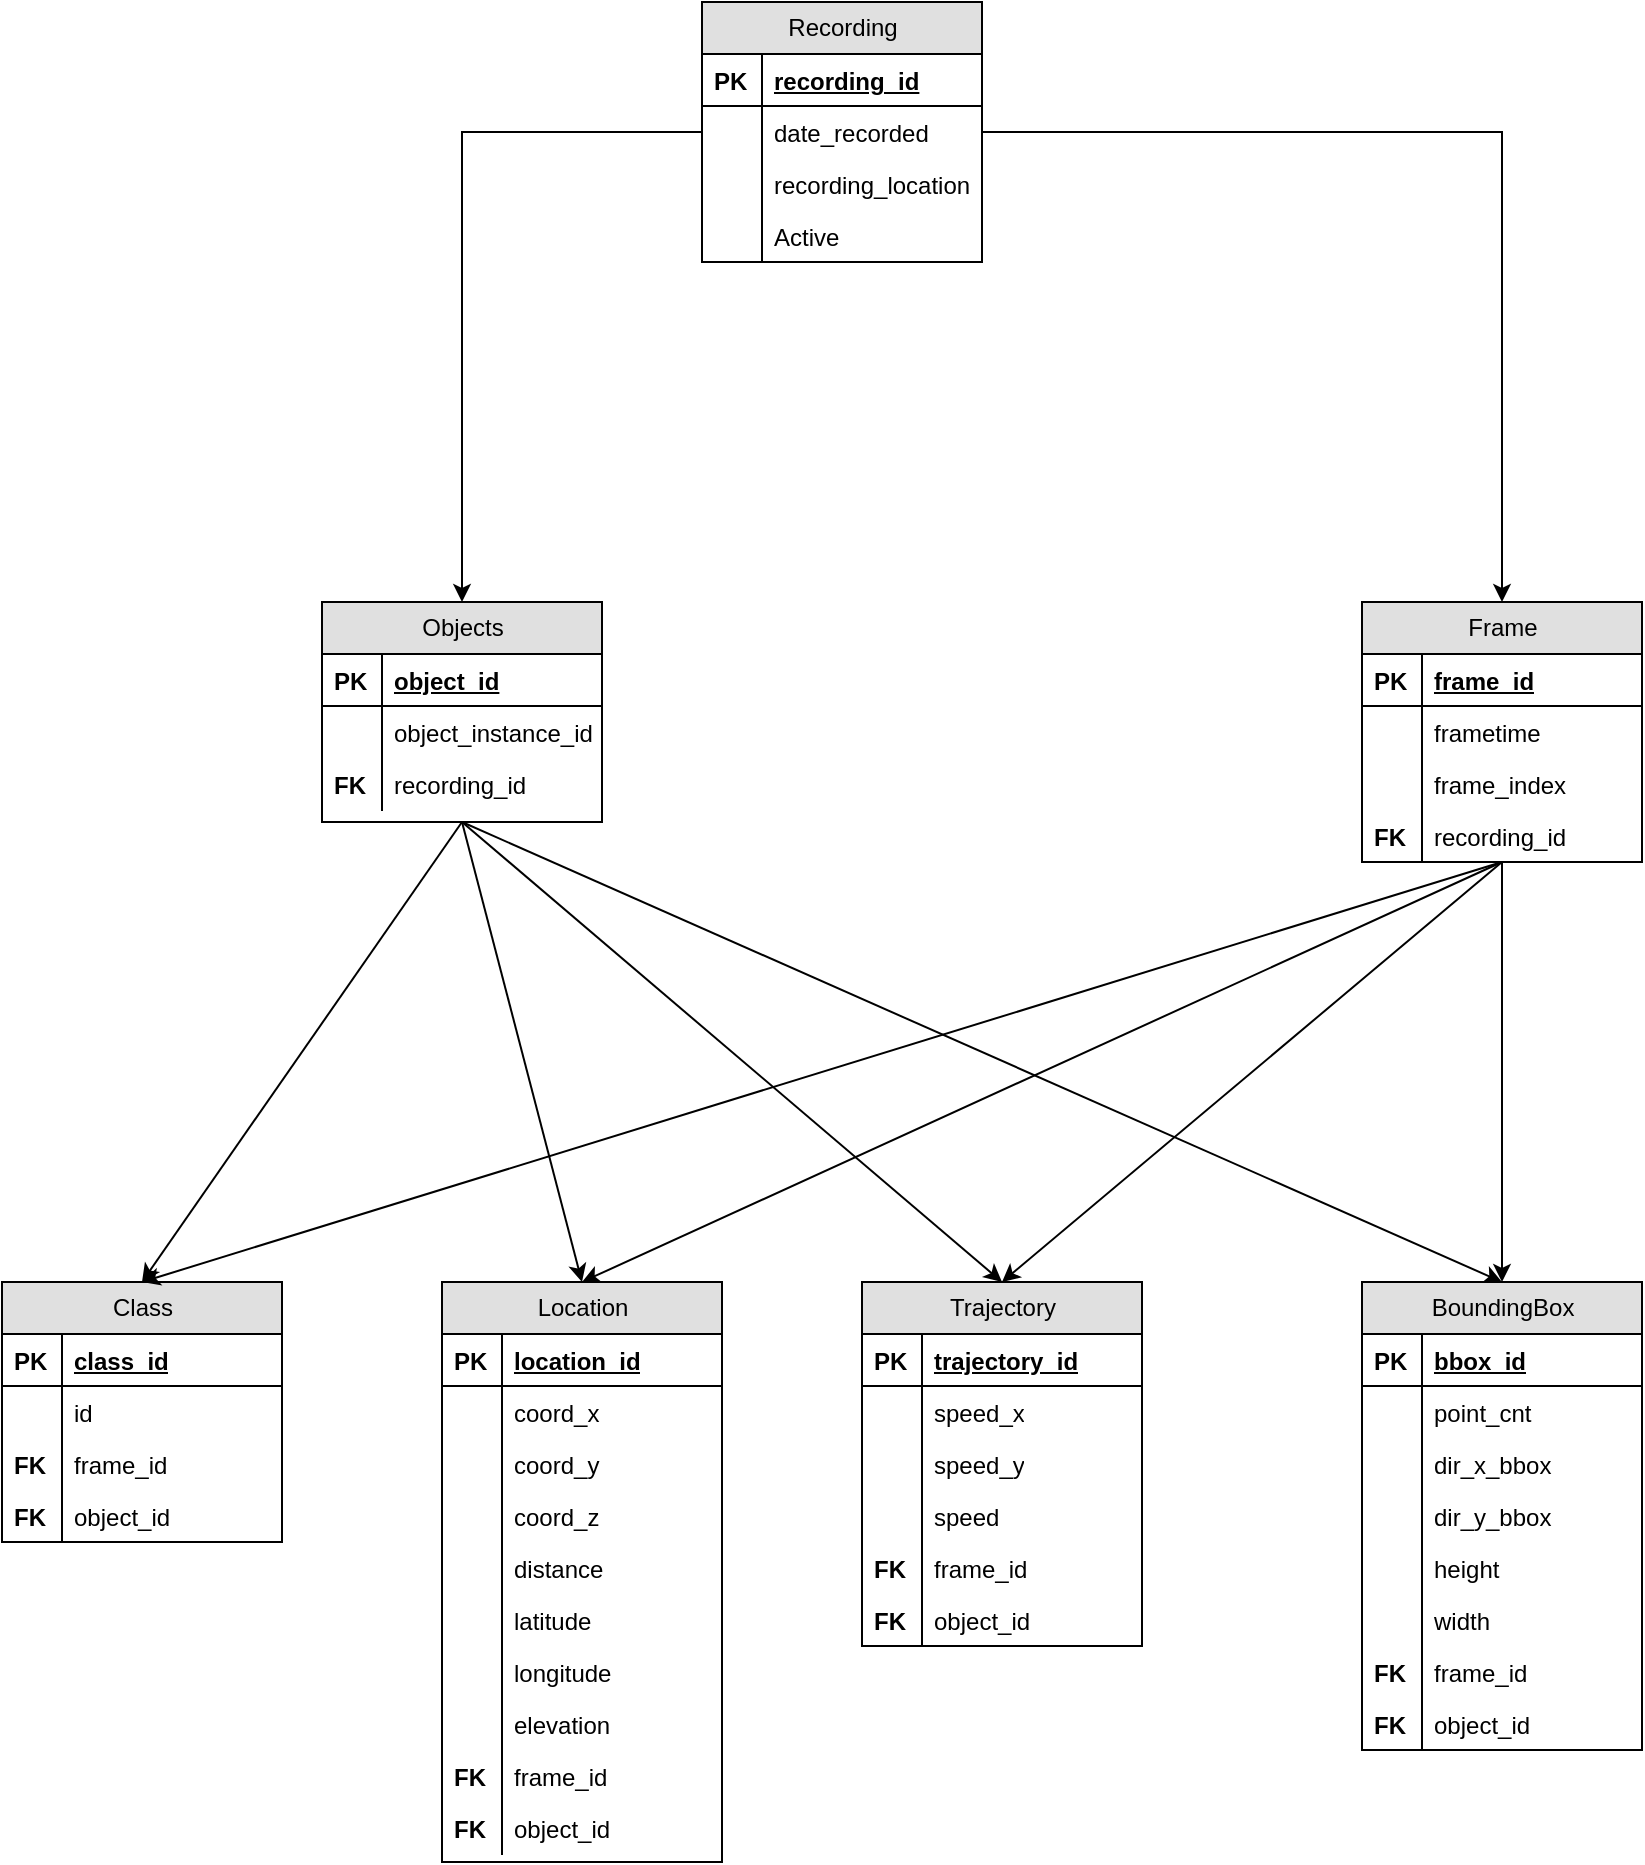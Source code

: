 <mxfile version="17.4.5" type="device"><diagram id="dkJM3e6Ohr8LmsZ9fnVl" name="Page-1"><mxGraphModel dx="2031" dy="1194" grid="1" gridSize="10" guides="1" tooltips="1" connect="1" arrows="1" fold="1" page="1" pageScale="1" pageWidth="850" pageHeight="1100" math="0" shadow="0"><root><mxCell id="0"/><mxCell id="1" parent="0"/><mxCell id="pp4IJXoN7MiJv7KOvclX-106" style="edgeStyle=orthogonalEdgeStyle;rounded=0;orthogonalLoop=1;jettySize=auto;html=1;entryX=0.5;entryY=0;entryDx=0;entryDy=0;" edge="1" parent="1" source="pp4IJXoN7MiJv7KOvclX-1" target="pp4IJXoN7MiJv7KOvclX-21"><mxGeometry relative="1" as="geometry"/></mxCell><mxCell id="pp4IJXoN7MiJv7KOvclX-107" style="edgeStyle=orthogonalEdgeStyle;rounded=0;orthogonalLoop=1;jettySize=auto;html=1;entryX=0.5;entryY=0;entryDx=0;entryDy=0;" edge="1" parent="1" source="pp4IJXoN7MiJv7KOvclX-1" target="pp4IJXoN7MiJv7KOvclX-10"><mxGeometry relative="1" as="geometry"/></mxCell><mxCell id="pp4IJXoN7MiJv7KOvclX-1" value="Recording" style="swimlane;html=1;fontStyle=0;childLayout=stackLayout;horizontal=1;startSize=26;fillColor=#e0e0e0;horizontalStack=0;resizeParent=1;resizeLast=0;collapsible=1;marginBottom=0;swimlaneFillColor=#ffffff;" vertex="1" parent="1"><mxGeometry x="410" y="30" width="140" height="130" as="geometry"/></mxCell><mxCell id="pp4IJXoN7MiJv7KOvclX-2" value="recording_id" style="shape=partialRectangle;top=0;left=0;right=0;bottom=1;html=1;align=left;verticalAlign=top;fillColor=none;spacingLeft=34;spacingRight=4;whiteSpace=wrap;overflow=hidden;rotatable=0;points=[[0,0.5],[1,0.5]];portConstraint=eastwest;dropTarget=0;fontStyle=5" vertex="1" parent="pp4IJXoN7MiJv7KOvclX-1"><mxGeometry y="26" width="140" height="26" as="geometry"/></mxCell><mxCell id="pp4IJXoN7MiJv7KOvclX-3" value="PK" style="shape=partialRectangle;top=0;left=0;bottom=0;html=1;fillColor=none;align=left;verticalAlign=top;spacingLeft=4;spacingRight=4;whiteSpace=wrap;overflow=hidden;rotatable=0;points=[];portConstraint=eastwest;part=1;fontStyle=1" vertex="1" connectable="0" parent="pp4IJXoN7MiJv7KOvclX-2"><mxGeometry width="30" height="26" as="geometry"/></mxCell><mxCell id="pp4IJXoN7MiJv7KOvclX-4" value="date_recorded" style="shape=partialRectangle;top=0;left=0;right=0;bottom=0;html=1;align=left;verticalAlign=top;fillColor=none;spacingLeft=34;spacingRight=4;whiteSpace=wrap;overflow=hidden;rotatable=0;points=[[0,0.5],[1,0.5]];portConstraint=eastwest;dropTarget=0;" vertex="1" parent="pp4IJXoN7MiJv7KOvclX-1"><mxGeometry y="52" width="140" height="26" as="geometry"/></mxCell><mxCell id="pp4IJXoN7MiJv7KOvclX-5" value="" style="shape=partialRectangle;top=0;left=0;bottom=0;html=1;fillColor=none;align=left;verticalAlign=top;spacingLeft=4;spacingRight=4;whiteSpace=wrap;overflow=hidden;rotatable=0;points=[];portConstraint=eastwest;part=1;" vertex="1" connectable="0" parent="pp4IJXoN7MiJv7KOvclX-4"><mxGeometry width="30" height="26" as="geometry"/></mxCell><mxCell id="pp4IJXoN7MiJv7KOvclX-6" value="recording_location" style="shape=partialRectangle;top=0;left=0;right=0;bottom=0;html=1;align=left;verticalAlign=top;fillColor=none;spacingLeft=34;spacingRight=4;whiteSpace=wrap;overflow=hidden;rotatable=0;points=[[0,0.5],[1,0.5]];portConstraint=eastwest;dropTarget=0;" vertex="1" parent="pp4IJXoN7MiJv7KOvclX-1"><mxGeometry y="78" width="140" height="26" as="geometry"/></mxCell><mxCell id="pp4IJXoN7MiJv7KOvclX-7" value="" style="shape=partialRectangle;top=0;left=0;bottom=0;html=1;fillColor=none;align=left;verticalAlign=top;spacingLeft=4;spacingRight=4;whiteSpace=wrap;overflow=hidden;rotatable=0;points=[];portConstraint=eastwest;part=1;" vertex="1" connectable="0" parent="pp4IJXoN7MiJv7KOvclX-6"><mxGeometry width="30" height="26" as="geometry"/></mxCell><mxCell id="pp4IJXoN7MiJv7KOvclX-8" value="Active" style="shape=partialRectangle;top=0;left=0;right=0;bottom=0;html=1;align=left;verticalAlign=top;fillColor=none;spacingLeft=34;spacingRight=4;whiteSpace=wrap;overflow=hidden;rotatable=0;points=[[0,0.5],[1,0.5]];portConstraint=eastwest;dropTarget=0;" vertex="1" parent="pp4IJXoN7MiJv7KOvclX-1"><mxGeometry y="104" width="140" height="26" as="geometry"/></mxCell><mxCell id="pp4IJXoN7MiJv7KOvclX-9" value="" style="shape=partialRectangle;top=0;left=0;bottom=0;html=1;fillColor=none;align=left;verticalAlign=top;spacingLeft=4;spacingRight=4;whiteSpace=wrap;overflow=hidden;rotatable=0;points=[];portConstraint=eastwest;part=1;" vertex="1" connectable="0" parent="pp4IJXoN7MiJv7KOvclX-8"><mxGeometry width="30" height="26" as="geometry"/></mxCell><mxCell id="pp4IJXoN7MiJv7KOvclX-121" style="rounded=0;orthogonalLoop=1;jettySize=auto;html=1;" edge="1" parent="1"><mxGeometry relative="1" as="geometry"><mxPoint x="810" y="460" as="sourcePoint"/><mxPoint x="560" y="670" as="targetPoint"/></mxGeometry></mxCell><mxCell id="pp4IJXoN7MiJv7KOvclX-10" value="Frame" style="swimlane;html=1;fontStyle=0;childLayout=stackLayout;horizontal=1;startSize=26;fillColor=#e0e0e0;horizontalStack=0;resizeParent=1;resizeLast=0;collapsible=1;marginBottom=0;swimlaneFillColor=#ffffff;" vertex="1" parent="1"><mxGeometry x="740" y="330" width="140" height="130" as="geometry"/></mxCell><mxCell id="pp4IJXoN7MiJv7KOvclX-11" value="frame_id" style="shape=partialRectangle;top=0;left=0;right=0;bottom=1;html=1;align=left;verticalAlign=top;fillColor=none;spacingLeft=34;spacingRight=4;whiteSpace=wrap;overflow=hidden;rotatable=0;points=[[0,0.5],[1,0.5]];portConstraint=eastwest;dropTarget=0;fontStyle=5" vertex="1" parent="pp4IJXoN7MiJv7KOvclX-10"><mxGeometry y="26" width="140" height="26" as="geometry"/></mxCell><mxCell id="pp4IJXoN7MiJv7KOvclX-12" value="PK" style="shape=partialRectangle;top=0;left=0;bottom=0;html=1;fillColor=none;align=left;verticalAlign=top;spacingLeft=4;spacingRight=4;whiteSpace=wrap;overflow=hidden;rotatable=0;points=[];portConstraint=eastwest;part=1;fontStyle=1" vertex="1" connectable="0" parent="pp4IJXoN7MiJv7KOvclX-11"><mxGeometry width="30" height="26" as="geometry"/></mxCell><mxCell id="pp4IJXoN7MiJv7KOvclX-13" value="frametime" style="shape=partialRectangle;top=0;left=0;right=0;bottom=0;html=1;align=left;verticalAlign=top;fillColor=none;spacingLeft=34;spacingRight=4;whiteSpace=wrap;overflow=hidden;rotatable=0;points=[[0,0.5],[1,0.5]];portConstraint=eastwest;dropTarget=0;" vertex="1" parent="pp4IJXoN7MiJv7KOvclX-10"><mxGeometry y="52" width="140" height="26" as="geometry"/></mxCell><mxCell id="pp4IJXoN7MiJv7KOvclX-14" value="" style="shape=partialRectangle;top=0;left=0;bottom=0;html=1;fillColor=none;align=left;verticalAlign=top;spacingLeft=4;spacingRight=4;whiteSpace=wrap;overflow=hidden;rotatable=0;points=[];portConstraint=eastwest;part=1;" vertex="1" connectable="0" parent="pp4IJXoN7MiJv7KOvclX-13"><mxGeometry width="30" height="26" as="geometry"/></mxCell><mxCell id="pp4IJXoN7MiJv7KOvclX-17" value="frame_index" style="shape=partialRectangle;top=0;left=0;right=0;bottom=0;html=1;align=left;verticalAlign=top;fillColor=none;spacingLeft=34;spacingRight=4;whiteSpace=wrap;overflow=hidden;rotatable=0;points=[[0,0.5],[1,0.5]];portConstraint=eastwest;dropTarget=0;" vertex="1" parent="pp4IJXoN7MiJv7KOvclX-10"><mxGeometry y="78" width="140" height="26" as="geometry"/></mxCell><mxCell id="pp4IJXoN7MiJv7KOvclX-18" value="" style="shape=partialRectangle;top=0;left=0;bottom=0;html=1;fillColor=none;align=left;verticalAlign=top;spacingLeft=4;spacingRight=4;whiteSpace=wrap;overflow=hidden;rotatable=0;points=[];portConstraint=eastwest;part=1;" vertex="1" connectable="0" parent="pp4IJXoN7MiJv7KOvclX-17"><mxGeometry width="30" height="26" as="geometry"/></mxCell><mxCell id="pp4IJXoN7MiJv7KOvclX-15" value="recording_id" style="shape=partialRectangle;top=0;left=0;right=0;bottom=0;html=1;align=left;verticalAlign=top;fillColor=none;spacingLeft=34;spacingRight=4;whiteSpace=wrap;overflow=hidden;rotatable=0;points=[[0,0.5],[1,0.5]];portConstraint=eastwest;dropTarget=0;" vertex="1" parent="pp4IJXoN7MiJv7KOvclX-10"><mxGeometry y="104" width="140" height="26" as="geometry"/></mxCell><mxCell id="pp4IJXoN7MiJv7KOvclX-16" value="&lt;b&gt;FK&lt;/b&gt;" style="shape=partialRectangle;top=0;left=0;bottom=0;html=1;fillColor=none;align=left;verticalAlign=top;spacingLeft=4;spacingRight=4;whiteSpace=wrap;overflow=hidden;rotatable=0;points=[];portConstraint=eastwest;part=1;" vertex="1" connectable="0" parent="pp4IJXoN7MiJv7KOvclX-15"><mxGeometry width="30" height="26" as="geometry"/></mxCell><mxCell id="pp4IJXoN7MiJv7KOvclX-21" value="Objects" style="swimlane;html=1;fontStyle=0;childLayout=stackLayout;horizontal=1;startSize=26;fillColor=#e0e0e0;horizontalStack=0;resizeParent=1;resizeLast=0;collapsible=1;marginBottom=0;swimlaneFillColor=#ffffff;" vertex="1" parent="1"><mxGeometry x="220" y="330" width="140" height="110" as="geometry"/></mxCell><mxCell id="pp4IJXoN7MiJv7KOvclX-22" value="object_id" style="shape=partialRectangle;top=0;left=0;right=0;bottom=1;html=1;align=left;verticalAlign=top;fillColor=none;spacingLeft=34;spacingRight=4;whiteSpace=wrap;overflow=hidden;rotatable=0;points=[[0,0.5],[1,0.5]];portConstraint=eastwest;dropTarget=0;fontStyle=5" vertex="1" parent="pp4IJXoN7MiJv7KOvclX-21"><mxGeometry y="26" width="140" height="26" as="geometry"/></mxCell><mxCell id="pp4IJXoN7MiJv7KOvclX-23" value="PK" style="shape=partialRectangle;top=0;left=0;bottom=0;html=1;fillColor=none;align=left;verticalAlign=top;spacingLeft=4;spacingRight=4;whiteSpace=wrap;overflow=hidden;rotatable=0;points=[];portConstraint=eastwest;part=1;fontStyle=1" vertex="1" connectable="0" parent="pp4IJXoN7MiJv7KOvclX-22"><mxGeometry width="30" height="26" as="geometry"/></mxCell><mxCell id="pp4IJXoN7MiJv7KOvclX-24" value="object_instance_id" style="shape=partialRectangle;top=0;left=0;right=0;bottom=0;html=1;align=left;verticalAlign=top;fillColor=none;spacingLeft=34;spacingRight=4;whiteSpace=wrap;overflow=hidden;rotatable=0;points=[[0,0.5],[1,0.5]];portConstraint=eastwest;dropTarget=0;" vertex="1" parent="pp4IJXoN7MiJv7KOvclX-21"><mxGeometry y="52" width="140" height="26" as="geometry"/></mxCell><mxCell id="pp4IJXoN7MiJv7KOvclX-25" value="" style="shape=partialRectangle;top=0;left=0;bottom=0;html=1;fillColor=none;align=left;verticalAlign=top;spacingLeft=4;spacingRight=4;whiteSpace=wrap;overflow=hidden;rotatable=0;points=[];portConstraint=eastwest;part=1;" vertex="1" connectable="0" parent="pp4IJXoN7MiJv7KOvclX-24"><mxGeometry width="30" height="26" as="geometry"/></mxCell><mxCell id="pp4IJXoN7MiJv7KOvclX-30" value="recording_id" style="shape=partialRectangle;top=0;left=0;right=0;bottom=0;html=1;align=left;verticalAlign=top;fillColor=none;spacingLeft=34;spacingRight=4;whiteSpace=wrap;overflow=hidden;rotatable=0;points=[[0,0.5],[1,0.5]];portConstraint=eastwest;dropTarget=0;" vertex="1" parent="pp4IJXoN7MiJv7KOvclX-21"><mxGeometry y="78" width="140" height="26" as="geometry"/></mxCell><mxCell id="pp4IJXoN7MiJv7KOvclX-31" value="&lt;b&gt;FK&lt;/b&gt;" style="shape=partialRectangle;top=0;left=0;bottom=0;html=1;fillColor=none;align=left;verticalAlign=top;spacingLeft=4;spacingRight=4;whiteSpace=wrap;overflow=hidden;rotatable=0;points=[];portConstraint=eastwest;part=1;" vertex="1" connectable="0" parent="pp4IJXoN7MiJv7KOvclX-30"><mxGeometry width="30" height="26" as="geometry"/></mxCell><mxCell id="pp4IJXoN7MiJv7KOvclX-32" value="Class" style="swimlane;html=1;fontStyle=0;childLayout=stackLayout;horizontal=1;startSize=26;fillColor=#e0e0e0;horizontalStack=0;resizeParent=1;resizeLast=0;collapsible=1;marginBottom=0;swimlaneFillColor=#ffffff;" vertex="1" parent="1"><mxGeometry x="60" y="670" width="140" height="130" as="geometry"/></mxCell><mxCell id="pp4IJXoN7MiJv7KOvclX-33" value="class_id" style="shape=partialRectangle;top=0;left=0;right=0;bottom=1;html=1;align=left;verticalAlign=top;fillColor=none;spacingLeft=34;spacingRight=4;whiteSpace=wrap;overflow=hidden;rotatable=0;points=[[0,0.5],[1,0.5]];portConstraint=eastwest;dropTarget=0;fontStyle=5" vertex="1" parent="pp4IJXoN7MiJv7KOvclX-32"><mxGeometry y="26" width="140" height="26" as="geometry"/></mxCell><mxCell id="pp4IJXoN7MiJv7KOvclX-34" value="PK" style="shape=partialRectangle;top=0;left=0;bottom=0;html=1;fillColor=none;align=left;verticalAlign=top;spacingLeft=4;spacingRight=4;whiteSpace=wrap;overflow=hidden;rotatable=0;points=[];portConstraint=eastwest;part=1;fontStyle=1" vertex="1" connectable="0" parent="pp4IJXoN7MiJv7KOvclX-33"><mxGeometry width="30" height="26" as="geometry"/></mxCell><mxCell id="pp4IJXoN7MiJv7KOvclX-35" value="id" style="shape=partialRectangle;top=0;left=0;right=0;bottom=0;html=1;align=left;verticalAlign=top;fillColor=none;spacingLeft=34;spacingRight=4;whiteSpace=wrap;overflow=hidden;rotatable=0;points=[[0,0.5],[1,0.5]];portConstraint=eastwest;dropTarget=0;" vertex="1" parent="pp4IJXoN7MiJv7KOvclX-32"><mxGeometry y="52" width="140" height="26" as="geometry"/></mxCell><mxCell id="pp4IJXoN7MiJv7KOvclX-36" value="" style="shape=partialRectangle;top=0;left=0;bottom=0;html=1;fillColor=none;align=left;verticalAlign=top;spacingLeft=4;spacingRight=4;whiteSpace=wrap;overflow=hidden;rotatable=0;points=[];portConstraint=eastwest;part=1;" vertex="1" connectable="0" parent="pp4IJXoN7MiJv7KOvclX-35"><mxGeometry width="30" height="26" as="geometry"/></mxCell><mxCell id="pp4IJXoN7MiJv7KOvclX-39" value="frame_id" style="shape=partialRectangle;top=0;left=0;right=0;bottom=0;html=1;align=left;verticalAlign=top;fillColor=none;spacingLeft=34;spacingRight=4;whiteSpace=wrap;overflow=hidden;rotatable=0;points=[[0,0.5],[1,0.5]];portConstraint=eastwest;dropTarget=0;" vertex="1" parent="pp4IJXoN7MiJv7KOvclX-32"><mxGeometry y="78" width="140" height="26" as="geometry"/></mxCell><mxCell id="pp4IJXoN7MiJv7KOvclX-40" value="&lt;b&gt;FK&lt;/b&gt;" style="shape=partialRectangle;top=0;left=0;bottom=0;html=1;fillColor=none;align=left;verticalAlign=top;spacingLeft=4;spacingRight=4;whiteSpace=wrap;overflow=hidden;rotatable=0;points=[];portConstraint=eastwest;part=1;" vertex="1" connectable="0" parent="pp4IJXoN7MiJv7KOvclX-39"><mxGeometry width="30" height="26" as="geometry"/></mxCell><mxCell id="pp4IJXoN7MiJv7KOvclX-41" value="object_id" style="shape=partialRectangle;top=0;left=0;right=0;bottom=0;html=1;align=left;verticalAlign=top;fillColor=none;spacingLeft=34;spacingRight=4;whiteSpace=wrap;overflow=hidden;rotatable=0;points=[[0,0.5],[1,0.5]];portConstraint=eastwest;dropTarget=0;" vertex="1" parent="pp4IJXoN7MiJv7KOvclX-32"><mxGeometry y="104" width="140" height="26" as="geometry"/></mxCell><mxCell id="pp4IJXoN7MiJv7KOvclX-42" value="&lt;b&gt;FK&lt;/b&gt;" style="shape=partialRectangle;top=0;left=0;bottom=0;html=1;fillColor=none;align=left;verticalAlign=top;spacingLeft=4;spacingRight=4;whiteSpace=wrap;overflow=hidden;rotatable=0;points=[];portConstraint=eastwest;part=1;" vertex="1" connectable="0" parent="pp4IJXoN7MiJv7KOvclX-41"><mxGeometry width="30" height="26" as="geometry"/></mxCell><mxCell id="pp4IJXoN7MiJv7KOvclX-43" value="BoundingBox" style="swimlane;html=1;fontStyle=0;childLayout=stackLayout;horizontal=1;startSize=26;fillColor=#e0e0e0;horizontalStack=0;resizeParent=1;resizeLast=0;collapsible=1;marginBottom=0;swimlaneFillColor=#ffffff;" vertex="1" parent="1"><mxGeometry x="740" y="670" width="140" height="234" as="geometry"/></mxCell><mxCell id="pp4IJXoN7MiJv7KOvclX-44" value="bbox_id" style="shape=partialRectangle;top=0;left=0;right=0;bottom=1;html=1;align=left;verticalAlign=top;fillColor=none;spacingLeft=34;spacingRight=4;whiteSpace=wrap;overflow=hidden;rotatable=0;points=[[0,0.5],[1,0.5]];portConstraint=eastwest;dropTarget=0;fontStyle=5" vertex="1" parent="pp4IJXoN7MiJv7KOvclX-43"><mxGeometry y="26" width="140" height="26" as="geometry"/></mxCell><mxCell id="pp4IJXoN7MiJv7KOvclX-45" value="PK" style="shape=partialRectangle;top=0;left=0;bottom=0;html=1;fillColor=none;align=left;verticalAlign=top;spacingLeft=4;spacingRight=4;whiteSpace=wrap;overflow=hidden;rotatable=0;points=[];portConstraint=eastwest;part=1;fontStyle=1" vertex="1" connectable="0" parent="pp4IJXoN7MiJv7KOvclX-44"><mxGeometry width="30" height="26" as="geometry"/></mxCell><mxCell id="pp4IJXoN7MiJv7KOvclX-52" value="point_cnt" style="shape=partialRectangle;top=0;left=0;right=0;bottom=0;html=1;align=left;verticalAlign=top;fillColor=none;spacingLeft=34;spacingRight=4;whiteSpace=wrap;overflow=hidden;rotatable=0;points=[[0,0.5],[1,0.5]];portConstraint=eastwest;dropTarget=0;" vertex="1" parent="pp4IJXoN7MiJv7KOvclX-43"><mxGeometry y="52" width="140" height="26" as="geometry"/></mxCell><mxCell id="pp4IJXoN7MiJv7KOvclX-53" value="" style="shape=partialRectangle;top=0;left=0;bottom=0;html=1;fillColor=none;align=left;verticalAlign=top;spacingLeft=4;spacingRight=4;whiteSpace=wrap;overflow=hidden;rotatable=0;points=[];portConstraint=eastwest;part=1;" vertex="1" connectable="0" parent="pp4IJXoN7MiJv7KOvclX-52"><mxGeometry width="30" height="26" as="geometry"/></mxCell><mxCell id="pp4IJXoN7MiJv7KOvclX-46" value="dir_x_bbox" style="shape=partialRectangle;top=0;left=0;right=0;bottom=0;html=1;align=left;verticalAlign=top;fillColor=none;spacingLeft=34;spacingRight=4;whiteSpace=wrap;overflow=hidden;rotatable=0;points=[[0,0.5],[1,0.5]];portConstraint=eastwest;dropTarget=0;" vertex="1" parent="pp4IJXoN7MiJv7KOvclX-43"><mxGeometry y="78" width="140" height="26" as="geometry"/></mxCell><mxCell id="pp4IJXoN7MiJv7KOvclX-47" value="" style="shape=partialRectangle;top=0;left=0;bottom=0;html=1;fillColor=none;align=left;verticalAlign=top;spacingLeft=4;spacingRight=4;whiteSpace=wrap;overflow=hidden;rotatable=0;points=[];portConstraint=eastwest;part=1;" vertex="1" connectable="0" parent="pp4IJXoN7MiJv7KOvclX-46"><mxGeometry width="30" height="26" as="geometry"/></mxCell><mxCell id="pp4IJXoN7MiJv7KOvclX-56" value="dir_y_bbox" style="shape=partialRectangle;top=0;left=0;right=0;bottom=0;html=1;align=left;verticalAlign=top;fillColor=none;spacingLeft=34;spacingRight=4;whiteSpace=wrap;overflow=hidden;rotatable=0;points=[[0,0.5],[1,0.5]];portConstraint=eastwest;dropTarget=0;" vertex="1" parent="pp4IJXoN7MiJv7KOvclX-43"><mxGeometry y="104" width="140" height="26" as="geometry"/></mxCell><mxCell id="pp4IJXoN7MiJv7KOvclX-57" value="" style="shape=partialRectangle;top=0;left=0;bottom=0;html=1;fillColor=none;align=left;verticalAlign=top;spacingLeft=4;spacingRight=4;whiteSpace=wrap;overflow=hidden;rotatable=0;points=[];portConstraint=eastwest;part=1;" vertex="1" connectable="0" parent="pp4IJXoN7MiJv7KOvclX-56"><mxGeometry width="30" height="26" as="geometry"/></mxCell><mxCell id="pp4IJXoN7MiJv7KOvclX-58" value="height" style="shape=partialRectangle;top=0;left=0;right=0;bottom=0;html=1;align=left;verticalAlign=top;fillColor=none;spacingLeft=34;spacingRight=4;whiteSpace=wrap;overflow=hidden;rotatable=0;points=[[0,0.5],[1,0.5]];portConstraint=eastwest;dropTarget=0;" vertex="1" parent="pp4IJXoN7MiJv7KOvclX-43"><mxGeometry y="130" width="140" height="26" as="geometry"/></mxCell><mxCell id="pp4IJXoN7MiJv7KOvclX-59" value="" style="shape=partialRectangle;top=0;left=0;bottom=0;html=1;fillColor=none;align=left;verticalAlign=top;spacingLeft=4;spacingRight=4;whiteSpace=wrap;overflow=hidden;rotatable=0;points=[];portConstraint=eastwest;part=1;" vertex="1" connectable="0" parent="pp4IJXoN7MiJv7KOvclX-58"><mxGeometry width="30" height="26" as="geometry"/></mxCell><mxCell id="pp4IJXoN7MiJv7KOvclX-54" value="width" style="shape=partialRectangle;top=0;left=0;right=0;bottom=0;html=1;align=left;verticalAlign=top;fillColor=none;spacingLeft=34;spacingRight=4;whiteSpace=wrap;overflow=hidden;rotatable=0;points=[[0,0.5],[1,0.5]];portConstraint=eastwest;dropTarget=0;" vertex="1" parent="pp4IJXoN7MiJv7KOvclX-43"><mxGeometry y="156" width="140" height="26" as="geometry"/></mxCell><mxCell id="pp4IJXoN7MiJv7KOvclX-55" value="" style="shape=partialRectangle;top=0;left=0;bottom=0;html=1;fillColor=none;align=left;verticalAlign=top;spacingLeft=4;spacingRight=4;whiteSpace=wrap;overflow=hidden;rotatable=0;points=[];portConstraint=eastwest;part=1;" vertex="1" connectable="0" parent="pp4IJXoN7MiJv7KOvclX-54"><mxGeometry width="30" height="26" as="geometry"/></mxCell><mxCell id="pp4IJXoN7MiJv7KOvclX-48" value="frame_id" style="shape=partialRectangle;top=0;left=0;right=0;bottom=0;html=1;align=left;verticalAlign=top;fillColor=none;spacingLeft=34;spacingRight=4;whiteSpace=wrap;overflow=hidden;rotatable=0;points=[[0,0.5],[1,0.5]];portConstraint=eastwest;dropTarget=0;" vertex="1" parent="pp4IJXoN7MiJv7KOvclX-43"><mxGeometry y="182" width="140" height="26" as="geometry"/></mxCell><mxCell id="pp4IJXoN7MiJv7KOvclX-49" value="&lt;b&gt;FK&lt;/b&gt;" style="shape=partialRectangle;top=0;left=0;bottom=0;html=1;fillColor=none;align=left;verticalAlign=top;spacingLeft=4;spacingRight=4;whiteSpace=wrap;overflow=hidden;rotatable=0;points=[];portConstraint=eastwest;part=1;" vertex="1" connectable="0" parent="pp4IJXoN7MiJv7KOvclX-48"><mxGeometry width="30" height="26" as="geometry"/></mxCell><mxCell id="pp4IJXoN7MiJv7KOvclX-50" value="object_id" style="shape=partialRectangle;top=0;left=0;right=0;bottom=0;html=1;align=left;verticalAlign=top;fillColor=none;spacingLeft=34;spacingRight=4;whiteSpace=wrap;overflow=hidden;rotatable=0;points=[[0,0.5],[1,0.5]];portConstraint=eastwest;dropTarget=0;" vertex="1" parent="pp4IJXoN7MiJv7KOvclX-43"><mxGeometry y="208" width="140" height="26" as="geometry"/></mxCell><mxCell id="pp4IJXoN7MiJv7KOvclX-51" value="&lt;b&gt;FK&lt;/b&gt;" style="shape=partialRectangle;top=0;left=0;bottom=0;html=1;fillColor=none;align=left;verticalAlign=top;spacingLeft=4;spacingRight=4;whiteSpace=wrap;overflow=hidden;rotatable=0;points=[];portConstraint=eastwest;part=1;" vertex="1" connectable="0" parent="pp4IJXoN7MiJv7KOvclX-50"><mxGeometry width="30" height="26" as="geometry"/></mxCell><mxCell id="pp4IJXoN7MiJv7KOvclX-60" value="Location" style="swimlane;html=1;fontStyle=0;childLayout=stackLayout;horizontal=1;startSize=26;fillColor=#e0e0e0;horizontalStack=0;resizeParent=1;resizeLast=0;collapsible=1;marginBottom=0;swimlaneFillColor=#ffffff;" vertex="1" parent="1"><mxGeometry x="280" y="670" width="140" height="290" as="geometry"/></mxCell><mxCell id="pp4IJXoN7MiJv7KOvclX-61" value="location_id" style="shape=partialRectangle;top=0;left=0;right=0;bottom=1;html=1;align=left;verticalAlign=top;fillColor=none;spacingLeft=34;spacingRight=4;whiteSpace=wrap;overflow=hidden;rotatable=0;points=[[0,0.5],[1,0.5]];portConstraint=eastwest;dropTarget=0;fontStyle=5" vertex="1" parent="pp4IJXoN7MiJv7KOvclX-60"><mxGeometry y="26" width="140" height="26" as="geometry"/></mxCell><mxCell id="pp4IJXoN7MiJv7KOvclX-62" value="PK" style="shape=partialRectangle;top=0;left=0;bottom=0;html=1;fillColor=none;align=left;verticalAlign=top;spacingLeft=4;spacingRight=4;whiteSpace=wrap;overflow=hidden;rotatable=0;points=[];portConstraint=eastwest;part=1;fontStyle=1" vertex="1" connectable="0" parent="pp4IJXoN7MiJv7KOvclX-61"><mxGeometry width="30" height="26" as="geometry"/></mxCell><mxCell id="pp4IJXoN7MiJv7KOvclX-65" value="coord_x" style="shape=partialRectangle;top=0;left=0;right=0;bottom=0;html=1;align=left;verticalAlign=top;fillColor=none;spacingLeft=34;spacingRight=4;whiteSpace=wrap;overflow=hidden;rotatable=0;points=[[0,0.5],[1,0.5]];portConstraint=eastwest;dropTarget=0;" vertex="1" parent="pp4IJXoN7MiJv7KOvclX-60"><mxGeometry y="52" width="140" height="26" as="geometry"/></mxCell><mxCell id="pp4IJXoN7MiJv7KOvclX-66" value="" style="shape=partialRectangle;top=0;left=0;bottom=0;html=1;fillColor=none;align=left;verticalAlign=top;spacingLeft=4;spacingRight=4;whiteSpace=wrap;overflow=hidden;rotatable=0;points=[];portConstraint=eastwest;part=1;" vertex="1" connectable="0" parent="pp4IJXoN7MiJv7KOvclX-65"><mxGeometry width="30" height="26" as="geometry"/></mxCell><mxCell id="pp4IJXoN7MiJv7KOvclX-67" value="coord_y" style="shape=partialRectangle;top=0;left=0;right=0;bottom=0;html=1;align=left;verticalAlign=top;fillColor=none;spacingLeft=34;spacingRight=4;whiteSpace=wrap;overflow=hidden;rotatable=0;points=[[0,0.5],[1,0.5]];portConstraint=eastwest;dropTarget=0;" vertex="1" parent="pp4IJXoN7MiJv7KOvclX-60"><mxGeometry y="78" width="140" height="26" as="geometry"/></mxCell><mxCell id="pp4IJXoN7MiJv7KOvclX-68" value="" style="shape=partialRectangle;top=0;left=0;bottom=0;html=1;fillColor=none;align=left;verticalAlign=top;spacingLeft=4;spacingRight=4;whiteSpace=wrap;overflow=hidden;rotatable=0;points=[];portConstraint=eastwest;part=1;" vertex="1" connectable="0" parent="pp4IJXoN7MiJv7KOvclX-67"><mxGeometry width="30" height="26" as="geometry"/></mxCell><mxCell id="pp4IJXoN7MiJv7KOvclX-69" value="coord_z" style="shape=partialRectangle;top=0;left=0;right=0;bottom=0;html=1;align=left;verticalAlign=top;fillColor=none;spacingLeft=34;spacingRight=4;whiteSpace=wrap;overflow=hidden;rotatable=0;points=[[0,0.5],[1,0.5]];portConstraint=eastwest;dropTarget=0;" vertex="1" parent="pp4IJXoN7MiJv7KOvclX-60"><mxGeometry y="104" width="140" height="26" as="geometry"/></mxCell><mxCell id="pp4IJXoN7MiJv7KOvclX-70" value="" style="shape=partialRectangle;top=0;left=0;bottom=0;html=1;fillColor=none;align=left;verticalAlign=top;spacingLeft=4;spacingRight=4;whiteSpace=wrap;overflow=hidden;rotatable=0;points=[];portConstraint=eastwest;part=1;" vertex="1" connectable="0" parent="pp4IJXoN7MiJv7KOvclX-69"><mxGeometry width="30" height="26" as="geometry"/></mxCell><mxCell id="pp4IJXoN7MiJv7KOvclX-71" value="distance" style="shape=partialRectangle;top=0;left=0;right=0;bottom=0;html=1;align=left;verticalAlign=top;fillColor=none;spacingLeft=34;spacingRight=4;whiteSpace=wrap;overflow=hidden;rotatable=0;points=[[0,0.5],[1,0.5]];portConstraint=eastwest;dropTarget=0;" vertex="1" parent="pp4IJXoN7MiJv7KOvclX-60"><mxGeometry y="130" width="140" height="26" as="geometry"/></mxCell><mxCell id="pp4IJXoN7MiJv7KOvclX-72" value="" style="shape=partialRectangle;top=0;left=0;bottom=0;html=1;fillColor=none;align=left;verticalAlign=top;spacingLeft=4;spacingRight=4;whiteSpace=wrap;overflow=hidden;rotatable=0;points=[];portConstraint=eastwest;part=1;" vertex="1" connectable="0" parent="pp4IJXoN7MiJv7KOvclX-71"><mxGeometry width="30" height="26" as="geometry"/></mxCell><mxCell id="pp4IJXoN7MiJv7KOvclX-79" value="latitude" style="shape=partialRectangle;top=0;left=0;right=0;bottom=0;html=1;align=left;verticalAlign=top;fillColor=none;spacingLeft=34;spacingRight=4;whiteSpace=wrap;overflow=hidden;rotatable=0;points=[[0,0.5],[1,0.5]];portConstraint=eastwest;dropTarget=0;" vertex="1" parent="pp4IJXoN7MiJv7KOvclX-60"><mxGeometry y="156" width="140" height="26" as="geometry"/></mxCell><mxCell id="pp4IJXoN7MiJv7KOvclX-80" value="" style="shape=partialRectangle;top=0;left=0;bottom=0;html=1;fillColor=none;align=left;verticalAlign=top;spacingLeft=4;spacingRight=4;whiteSpace=wrap;overflow=hidden;rotatable=0;points=[];portConstraint=eastwest;part=1;" vertex="1" connectable="0" parent="pp4IJXoN7MiJv7KOvclX-79"><mxGeometry width="30" height="26" as="geometry"/></mxCell><mxCell id="pp4IJXoN7MiJv7KOvclX-77" value="longitude" style="shape=partialRectangle;top=0;left=0;right=0;bottom=0;html=1;align=left;verticalAlign=top;fillColor=none;spacingLeft=34;spacingRight=4;whiteSpace=wrap;overflow=hidden;rotatable=0;points=[[0,0.5],[1,0.5]];portConstraint=eastwest;dropTarget=0;" vertex="1" parent="pp4IJXoN7MiJv7KOvclX-60"><mxGeometry y="182" width="140" height="26" as="geometry"/></mxCell><mxCell id="pp4IJXoN7MiJv7KOvclX-78" value="" style="shape=partialRectangle;top=0;left=0;bottom=0;html=1;fillColor=none;align=left;verticalAlign=top;spacingLeft=4;spacingRight=4;whiteSpace=wrap;overflow=hidden;rotatable=0;points=[];portConstraint=eastwest;part=1;" vertex="1" connectable="0" parent="pp4IJXoN7MiJv7KOvclX-77"><mxGeometry width="30" height="26" as="geometry"/></mxCell><mxCell id="pp4IJXoN7MiJv7KOvclX-81" value="elevation" style="shape=partialRectangle;top=0;left=0;right=0;bottom=0;html=1;align=left;verticalAlign=top;fillColor=none;spacingLeft=34;spacingRight=4;whiteSpace=wrap;overflow=hidden;rotatable=0;points=[[0,0.5],[1,0.5]];portConstraint=eastwest;dropTarget=0;" vertex="1" parent="pp4IJXoN7MiJv7KOvclX-60"><mxGeometry y="208" width="140" height="26" as="geometry"/></mxCell><mxCell id="pp4IJXoN7MiJv7KOvclX-82" value="" style="shape=partialRectangle;top=0;left=0;bottom=0;html=1;fillColor=none;align=left;verticalAlign=top;spacingLeft=4;spacingRight=4;whiteSpace=wrap;overflow=hidden;rotatable=0;points=[];portConstraint=eastwest;part=1;" vertex="1" connectable="0" parent="pp4IJXoN7MiJv7KOvclX-81"><mxGeometry width="30" height="26" as="geometry"/></mxCell><mxCell id="pp4IJXoN7MiJv7KOvclX-73" value="frame_id" style="shape=partialRectangle;top=0;left=0;right=0;bottom=0;html=1;align=left;verticalAlign=top;fillColor=none;spacingLeft=34;spacingRight=4;whiteSpace=wrap;overflow=hidden;rotatable=0;points=[[0,0.5],[1,0.5]];portConstraint=eastwest;dropTarget=0;" vertex="1" parent="pp4IJXoN7MiJv7KOvclX-60"><mxGeometry y="234" width="140" height="26" as="geometry"/></mxCell><mxCell id="pp4IJXoN7MiJv7KOvclX-74" value="&lt;b&gt;FK&lt;/b&gt;" style="shape=partialRectangle;top=0;left=0;bottom=0;html=1;fillColor=none;align=left;verticalAlign=top;spacingLeft=4;spacingRight=4;whiteSpace=wrap;overflow=hidden;rotatable=0;points=[];portConstraint=eastwest;part=1;" vertex="1" connectable="0" parent="pp4IJXoN7MiJv7KOvclX-73"><mxGeometry width="30" height="26" as="geometry"/></mxCell><mxCell id="pp4IJXoN7MiJv7KOvclX-75" value="object_id" style="shape=partialRectangle;top=0;left=0;right=0;bottom=0;html=1;align=left;verticalAlign=top;fillColor=none;spacingLeft=34;spacingRight=4;whiteSpace=wrap;overflow=hidden;rotatable=0;points=[[0,0.5],[1,0.5]];portConstraint=eastwest;dropTarget=0;" vertex="1" parent="pp4IJXoN7MiJv7KOvclX-60"><mxGeometry y="260" width="140" height="26" as="geometry"/></mxCell><mxCell id="pp4IJXoN7MiJv7KOvclX-76" value="&lt;b&gt;FK&lt;/b&gt;" style="shape=partialRectangle;top=0;left=0;bottom=0;html=1;fillColor=none;align=left;verticalAlign=top;spacingLeft=4;spacingRight=4;whiteSpace=wrap;overflow=hidden;rotatable=0;points=[];portConstraint=eastwest;part=1;" vertex="1" connectable="0" parent="pp4IJXoN7MiJv7KOvclX-75"><mxGeometry width="30" height="26" as="geometry"/></mxCell><mxCell id="pp4IJXoN7MiJv7KOvclX-83" value="Trajectory" style="swimlane;html=1;fontStyle=0;childLayout=stackLayout;horizontal=1;startSize=26;fillColor=#e0e0e0;horizontalStack=0;resizeParent=1;resizeLast=0;collapsible=1;marginBottom=0;swimlaneFillColor=#ffffff;" vertex="1" parent="1"><mxGeometry x="490" y="670" width="140" height="182" as="geometry"/></mxCell><mxCell id="pp4IJXoN7MiJv7KOvclX-84" value="trajectory_id" style="shape=partialRectangle;top=0;left=0;right=0;bottom=1;html=1;align=left;verticalAlign=top;fillColor=none;spacingLeft=34;spacingRight=4;whiteSpace=wrap;overflow=hidden;rotatable=0;points=[[0,0.5],[1,0.5]];portConstraint=eastwest;dropTarget=0;fontStyle=5" vertex="1" parent="pp4IJXoN7MiJv7KOvclX-83"><mxGeometry y="26" width="140" height="26" as="geometry"/></mxCell><mxCell id="pp4IJXoN7MiJv7KOvclX-85" value="PK" style="shape=partialRectangle;top=0;left=0;bottom=0;html=1;fillColor=none;align=left;verticalAlign=top;spacingLeft=4;spacingRight=4;whiteSpace=wrap;overflow=hidden;rotatable=0;points=[];portConstraint=eastwest;part=1;fontStyle=1" vertex="1" connectable="0" parent="pp4IJXoN7MiJv7KOvclX-84"><mxGeometry width="30" height="26" as="geometry"/></mxCell><mxCell id="pp4IJXoN7MiJv7KOvclX-86" value="speed_x" style="shape=partialRectangle;top=0;left=0;right=0;bottom=0;html=1;align=left;verticalAlign=top;fillColor=none;spacingLeft=34;spacingRight=4;whiteSpace=wrap;overflow=hidden;rotatable=0;points=[[0,0.5],[1,0.5]];portConstraint=eastwest;dropTarget=0;" vertex="1" parent="pp4IJXoN7MiJv7KOvclX-83"><mxGeometry y="52" width="140" height="26" as="geometry"/></mxCell><mxCell id="pp4IJXoN7MiJv7KOvclX-87" value="" style="shape=partialRectangle;top=0;left=0;bottom=0;html=1;fillColor=none;align=left;verticalAlign=top;spacingLeft=4;spacingRight=4;whiteSpace=wrap;overflow=hidden;rotatable=0;points=[];portConstraint=eastwest;part=1;" vertex="1" connectable="0" parent="pp4IJXoN7MiJv7KOvclX-86"><mxGeometry width="30" height="26" as="geometry"/></mxCell><mxCell id="pp4IJXoN7MiJv7KOvclX-88" value="speed_y" style="shape=partialRectangle;top=0;left=0;right=0;bottom=0;html=1;align=left;verticalAlign=top;fillColor=none;spacingLeft=34;spacingRight=4;whiteSpace=wrap;overflow=hidden;rotatable=0;points=[[0,0.5],[1,0.5]];portConstraint=eastwest;dropTarget=0;" vertex="1" parent="pp4IJXoN7MiJv7KOvclX-83"><mxGeometry y="78" width="140" height="26" as="geometry"/></mxCell><mxCell id="pp4IJXoN7MiJv7KOvclX-89" value="" style="shape=partialRectangle;top=0;left=0;bottom=0;html=1;fillColor=none;align=left;verticalAlign=top;spacingLeft=4;spacingRight=4;whiteSpace=wrap;overflow=hidden;rotatable=0;points=[];portConstraint=eastwest;part=1;" vertex="1" connectable="0" parent="pp4IJXoN7MiJv7KOvclX-88"><mxGeometry width="30" height="26" as="geometry"/></mxCell><mxCell id="pp4IJXoN7MiJv7KOvclX-90" value="speed" style="shape=partialRectangle;top=0;left=0;right=0;bottom=0;html=1;align=left;verticalAlign=top;fillColor=none;spacingLeft=34;spacingRight=4;whiteSpace=wrap;overflow=hidden;rotatable=0;points=[[0,0.5],[1,0.5]];portConstraint=eastwest;dropTarget=0;" vertex="1" parent="pp4IJXoN7MiJv7KOvclX-83"><mxGeometry y="104" width="140" height="26" as="geometry"/></mxCell><mxCell id="pp4IJXoN7MiJv7KOvclX-91" value="" style="shape=partialRectangle;top=0;left=0;bottom=0;html=1;fillColor=none;align=left;verticalAlign=top;spacingLeft=4;spacingRight=4;whiteSpace=wrap;overflow=hidden;rotatable=0;points=[];portConstraint=eastwest;part=1;" vertex="1" connectable="0" parent="pp4IJXoN7MiJv7KOvclX-90"><mxGeometry width="30" height="26" as="geometry"/></mxCell><mxCell id="pp4IJXoN7MiJv7KOvclX-102" value="frame_id" style="shape=partialRectangle;top=0;left=0;right=0;bottom=0;html=1;align=left;verticalAlign=top;fillColor=none;spacingLeft=34;spacingRight=4;whiteSpace=wrap;overflow=hidden;rotatable=0;points=[[0,0.5],[1,0.5]];portConstraint=eastwest;dropTarget=0;" vertex="1" parent="pp4IJXoN7MiJv7KOvclX-83"><mxGeometry y="130" width="140" height="26" as="geometry"/></mxCell><mxCell id="pp4IJXoN7MiJv7KOvclX-103" value="&lt;b&gt;FK&lt;/b&gt;" style="shape=partialRectangle;top=0;left=0;bottom=0;html=1;fillColor=none;align=left;verticalAlign=top;spacingLeft=4;spacingRight=4;whiteSpace=wrap;overflow=hidden;rotatable=0;points=[];portConstraint=eastwest;part=1;" vertex="1" connectable="0" parent="pp4IJXoN7MiJv7KOvclX-102"><mxGeometry width="30" height="26" as="geometry"/></mxCell><mxCell id="pp4IJXoN7MiJv7KOvclX-104" value="object_id" style="shape=partialRectangle;top=0;left=0;right=0;bottom=0;html=1;align=left;verticalAlign=top;fillColor=none;spacingLeft=34;spacingRight=4;whiteSpace=wrap;overflow=hidden;rotatable=0;points=[[0,0.5],[1,0.5]];portConstraint=eastwest;dropTarget=0;" vertex="1" parent="pp4IJXoN7MiJv7KOvclX-83"><mxGeometry y="156" width="140" height="26" as="geometry"/></mxCell><mxCell id="pp4IJXoN7MiJv7KOvclX-105" value="&lt;b&gt;FK&lt;/b&gt;" style="shape=partialRectangle;top=0;left=0;bottom=0;html=1;fillColor=none;align=left;verticalAlign=top;spacingLeft=4;spacingRight=4;whiteSpace=wrap;overflow=hidden;rotatable=0;points=[];portConstraint=eastwest;part=1;" vertex="1" connectable="0" parent="pp4IJXoN7MiJv7KOvclX-104"><mxGeometry width="30" height="26" as="geometry"/></mxCell><mxCell id="pp4IJXoN7MiJv7KOvclX-122" style="rounded=0;orthogonalLoop=1;jettySize=auto;html=1;entryX=0.5;entryY=0;entryDx=0;entryDy=0;" edge="1" parent="1" target="pp4IJXoN7MiJv7KOvclX-32"><mxGeometry relative="1" as="geometry"><mxPoint x="810" y="460" as="sourcePoint"/><mxPoint x="632.158" y="680" as="targetPoint"/></mxGeometry></mxCell><mxCell id="pp4IJXoN7MiJv7KOvclX-123" style="rounded=0;orthogonalLoop=1;jettySize=auto;html=1;entryX=0.5;entryY=0;entryDx=0;entryDy=0;" edge="1" parent="1" target="pp4IJXoN7MiJv7KOvclX-60"><mxGeometry relative="1" as="geometry"><mxPoint x="810" y="460" as="sourcePoint"/><mxPoint x="140" y="680" as="targetPoint"/></mxGeometry></mxCell><mxCell id="pp4IJXoN7MiJv7KOvclX-124" style="rounded=0;orthogonalLoop=1;jettySize=auto;html=1;entryX=0.5;entryY=0;entryDx=0;entryDy=0;" edge="1" parent="1" target="pp4IJXoN7MiJv7KOvclX-43"><mxGeometry relative="1" as="geometry"><mxPoint x="810" y="460" as="sourcePoint"/><mxPoint x="632.158" y="680" as="targetPoint"/></mxGeometry></mxCell><mxCell id="pp4IJXoN7MiJv7KOvclX-125" style="rounded=0;orthogonalLoop=1;jettySize=auto;html=1;entryX=0.5;entryY=0;entryDx=0;entryDy=0;" edge="1" parent="1" target="pp4IJXoN7MiJv7KOvclX-32"><mxGeometry relative="1" as="geometry"><mxPoint x="290" y="440" as="sourcePoint"/><mxPoint x="820" y="680" as="targetPoint"/></mxGeometry></mxCell><mxCell id="pp4IJXoN7MiJv7KOvclX-126" style="rounded=0;orthogonalLoop=1;jettySize=auto;html=1;entryX=0.5;entryY=0;entryDx=0;entryDy=0;" edge="1" parent="1" target="pp4IJXoN7MiJv7KOvclX-60"><mxGeometry relative="1" as="geometry"><mxPoint x="290" y="440" as="sourcePoint"/><mxPoint x="140" y="680" as="targetPoint"/></mxGeometry></mxCell><mxCell id="pp4IJXoN7MiJv7KOvclX-127" style="rounded=0;orthogonalLoop=1;jettySize=auto;html=1;entryX=0.5;entryY=0;entryDx=0;entryDy=0;" edge="1" parent="1" target="pp4IJXoN7MiJv7KOvclX-83"><mxGeometry relative="1" as="geometry"><mxPoint x="290" y="440" as="sourcePoint"/><mxPoint x="336.8" y="680" as="targetPoint"/></mxGeometry></mxCell><mxCell id="pp4IJXoN7MiJv7KOvclX-128" style="rounded=0;orthogonalLoop=1;jettySize=auto;html=1;entryX=0.5;entryY=0;entryDx=0;entryDy=0;" edge="1" parent="1" target="pp4IJXoN7MiJv7KOvclX-43"><mxGeometry relative="1" as="geometry"><mxPoint x="290" y="440" as="sourcePoint"/><mxPoint x="346.8" y="690" as="targetPoint"/></mxGeometry></mxCell></root></mxGraphModel></diagram></mxfile>